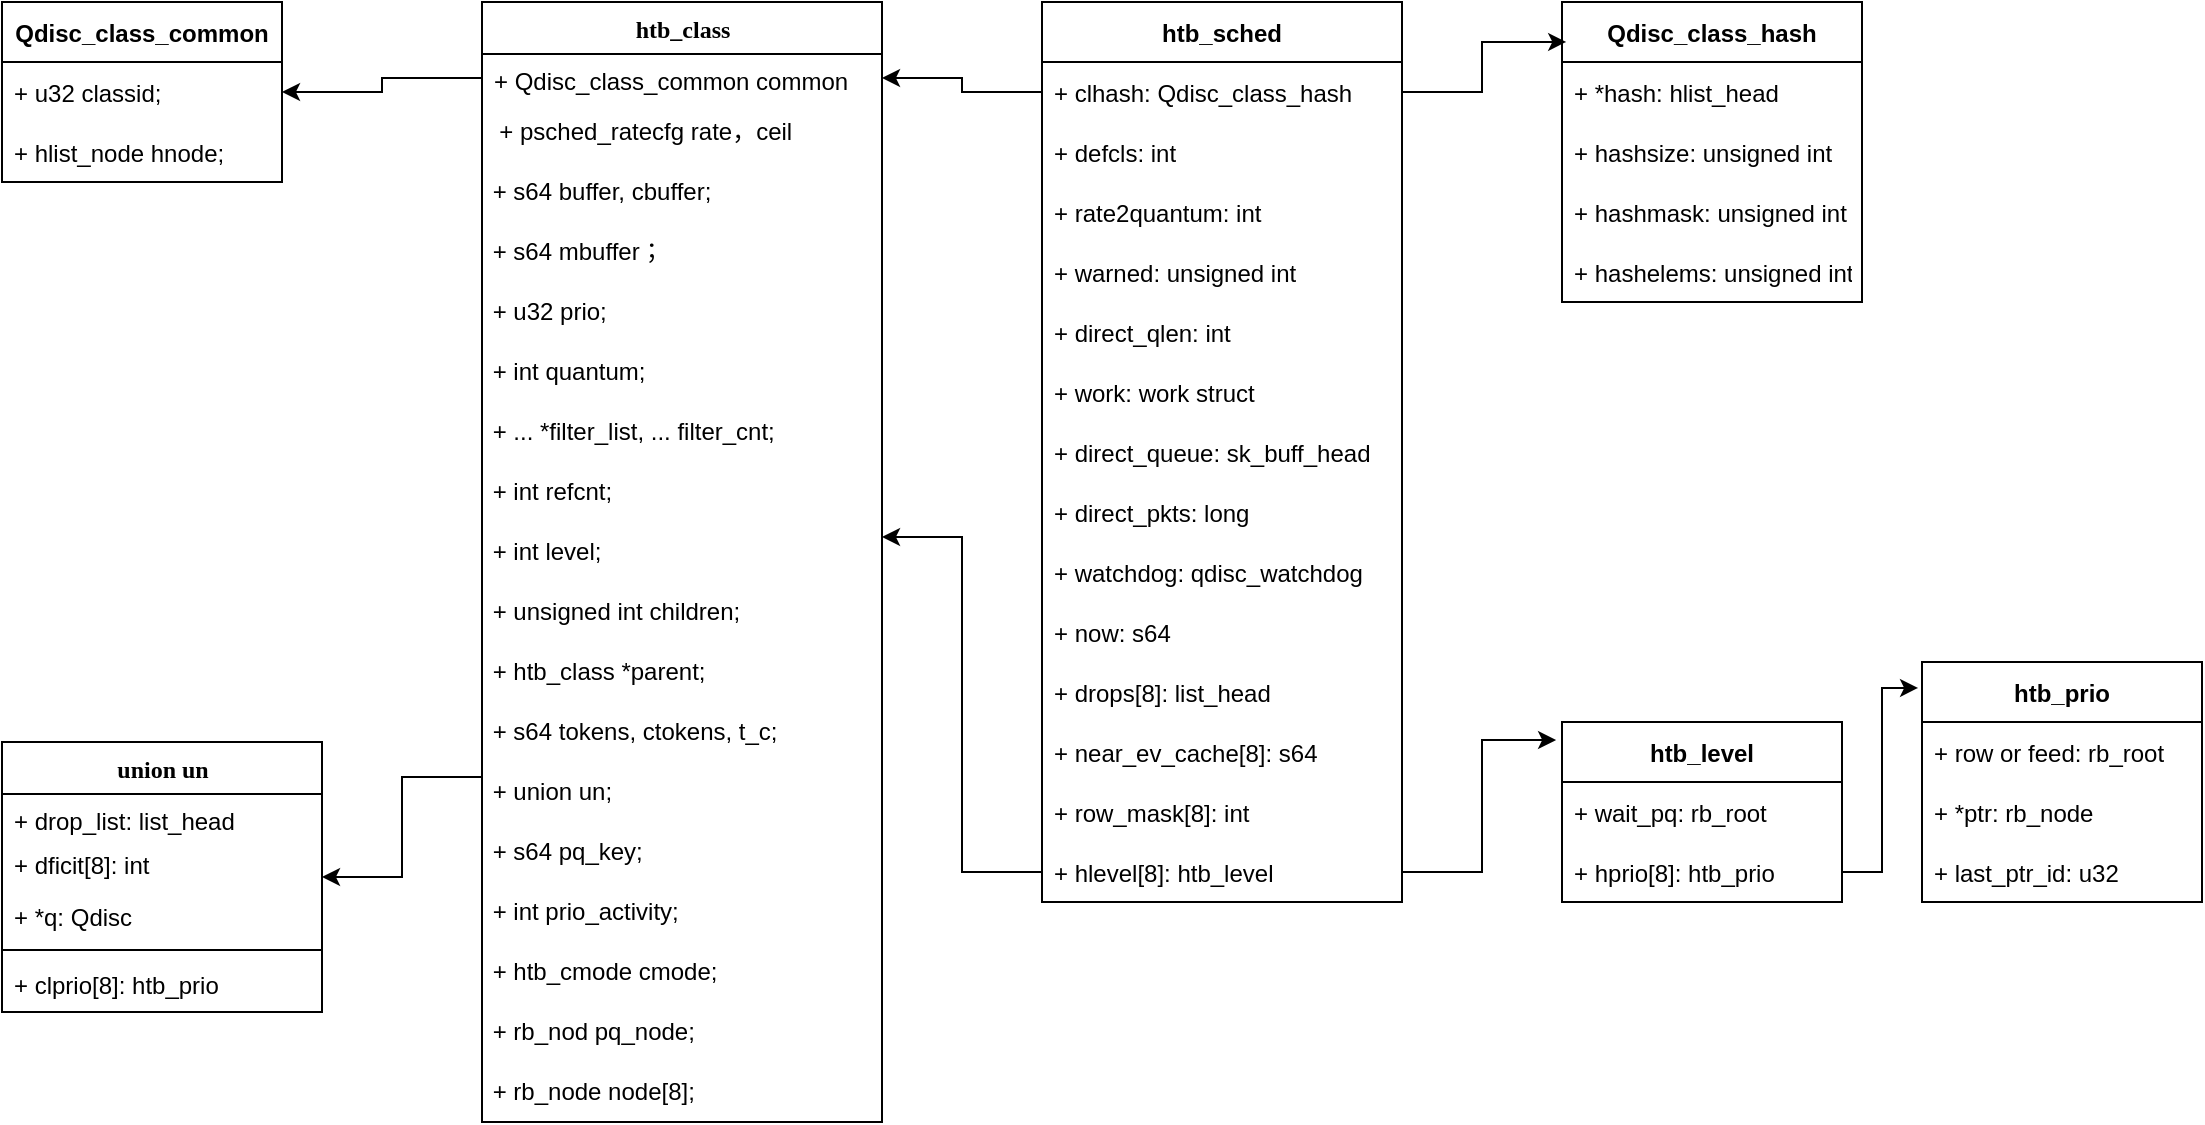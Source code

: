 <mxfile version="16.4.7" type="github">
  <diagram name="Page-1" id="6133507b-19e7-1e82-6fc7-422aa6c4b21f">
    <mxGraphModel dx="2522" dy="762" grid="1" gridSize="10" guides="1" tooltips="1" connect="1" arrows="1" fold="1" page="1" pageScale="1" pageWidth="1100" pageHeight="850" background="none" math="0" shadow="0">
      <root>
        <mxCell id="0" />
        <mxCell id="1" parent="0" />
        <mxCell id="78961159f06e98e8-17" value="htb_class" style="swimlane;html=1;fontStyle=1;align=center;verticalAlign=top;childLayout=stackLayout;horizontal=1;startSize=26;horizontalStack=0;resizeParent=1;resizeLast=0;collapsible=1;marginBottom=0;swimlaneFillColor=#ffffff;rounded=0;shadow=0;comic=0;labelBackgroundColor=none;strokeWidth=1;fillColor=none;fontFamily=Verdana;fontSize=12" parent="1" vertex="1">
          <mxGeometry x="180" y="90" width="200" height="560" as="geometry">
            <mxRectangle x="35" y="132" width="100" height="26" as="alternateBounds" />
          </mxGeometry>
        </mxCell>
        <object label="+ Qdisc_class_common common" id="78961159f06e98e8-24">
          <mxCell style="text;html=1;strokeColor=none;fillColor=none;align=left;verticalAlign=top;spacingLeft=4;spacingRight=4;whiteSpace=wrap;overflow=hidden;rotatable=0;points=[[0,0.5],[1,0.5]];portConstraint=eastwest;" parent="78961159f06e98e8-17" vertex="1">
            <mxGeometry y="26" width="200" height="24" as="geometry" />
          </mxCell>
        </object>
        <mxCell id="9ZVeMfdU3DixLRUunx6z-6" value="&amp;nbsp; + psched_ratecfg	rate，ceil" style="text;html=1;strokeColor=none;fillColor=none;align=left;verticalAlign=middle;whiteSpace=wrap;rounded=0;" vertex="1" parent="78961159f06e98e8-17">
          <mxGeometry y="50" width="200" height="30" as="geometry" />
        </mxCell>
        <mxCell id="9ZVeMfdU3DixLRUunx6z-14" value="&lt;div&gt;&lt;span&gt;&amp;nbsp;+ s64&lt;/span&gt;&lt;span&gt;			&lt;/span&gt;&lt;span&gt;buffer, cbuffer;&lt;/span&gt;&lt;/div&gt;" style="text;html=1;strokeColor=none;fillColor=none;align=left;verticalAlign=middle;whiteSpace=wrap;rounded=0;" vertex="1" parent="78961159f06e98e8-17">
          <mxGeometry y="80" width="200" height="30" as="geometry" />
        </mxCell>
        <mxCell id="9ZVeMfdU3DixLRUunx6z-15" value="&amp;nbsp;+ s64&amp;nbsp;mbuffer；" style="text;html=1;strokeColor=none;fillColor=none;align=left;verticalAlign=middle;whiteSpace=wrap;rounded=0;" vertex="1" parent="78961159f06e98e8-17">
          <mxGeometry y="110" width="200" height="30" as="geometry" />
        </mxCell>
        <mxCell id="9ZVeMfdU3DixLRUunx6z-16" value="&amp;nbsp;+ u32&lt;span&gt;			&lt;/span&gt;prio;" style="text;html=1;strokeColor=none;fillColor=none;align=left;verticalAlign=middle;whiteSpace=wrap;rounded=0;" vertex="1" parent="78961159f06e98e8-17">
          <mxGeometry y="140" width="200" height="30" as="geometry" />
        </mxCell>
        <mxCell id="9ZVeMfdU3DixLRUunx6z-19" value="&amp;nbsp;+ int&lt;span&gt;			&lt;/span&gt;quantum;" style="text;html=1;strokeColor=none;fillColor=none;align=left;verticalAlign=middle;whiteSpace=wrap;rounded=0;" vertex="1" parent="78961159f06e98e8-17">
          <mxGeometry y="170" width="200" height="30" as="geometry" />
        </mxCell>
        <mxCell id="9ZVeMfdU3DixLRUunx6z-26" value="&amp;nbsp;+ ... *filter_list, ... filter_cnt;" style="text;html=1;strokeColor=none;fillColor=none;align=left;verticalAlign=middle;whiteSpace=wrap;rounded=0;" vertex="1" parent="78961159f06e98e8-17">
          <mxGeometry y="200" width="200" height="30" as="geometry" />
        </mxCell>
        <mxCell id="9ZVeMfdU3DixLRUunx6z-27" value="&amp;nbsp;+ int&lt;span&gt;			&lt;/span&gt;refcnt;" style="text;html=1;strokeColor=none;fillColor=none;align=left;verticalAlign=middle;whiteSpace=wrap;rounded=0;" vertex="1" parent="78961159f06e98e8-17">
          <mxGeometry y="230" width="200" height="30" as="geometry" />
        </mxCell>
        <mxCell id="9ZVeMfdU3DixLRUunx6z-28" value="&amp;nbsp;+ int&lt;span&gt;&amp;nbsp;level&lt;/span&gt;;" style="text;html=1;strokeColor=none;fillColor=none;align=left;verticalAlign=middle;whiteSpace=wrap;rounded=0;" vertex="1" parent="78961159f06e98e8-17">
          <mxGeometry y="260" width="200" height="30" as="geometry" />
        </mxCell>
        <mxCell id="9ZVeMfdU3DixLRUunx6z-29" value="&amp;nbsp;+ unsigned int&lt;span&gt;&amp;nbsp;children&lt;/span&gt;;" style="text;html=1;strokeColor=none;fillColor=none;align=left;verticalAlign=middle;whiteSpace=wrap;rounded=0;" vertex="1" parent="78961159f06e98e8-17">
          <mxGeometry y="290" width="200" height="30" as="geometry" />
        </mxCell>
        <mxCell id="9ZVeMfdU3DixLRUunx6z-30" value="&amp;nbsp;+ htb_class *parent;" style="text;html=1;strokeColor=none;fillColor=none;align=left;verticalAlign=middle;whiteSpace=wrap;rounded=0;" vertex="1" parent="78961159f06e98e8-17">
          <mxGeometry y="320" width="200" height="30" as="geometry" />
        </mxCell>
        <mxCell id="9ZVeMfdU3DixLRUunx6z-31" value="&amp;nbsp;+ s64 tokens, ctokens, t_c;" style="text;html=1;strokeColor=none;fillColor=none;align=left;verticalAlign=middle;whiteSpace=wrap;rounded=0;" vertex="1" parent="78961159f06e98e8-17">
          <mxGeometry y="350" width="200" height="30" as="geometry" />
        </mxCell>
        <mxCell id="9ZVeMfdU3DixLRUunx6z-32" value="&amp;nbsp;+ union un;" style="text;html=1;strokeColor=none;fillColor=none;align=left;verticalAlign=middle;whiteSpace=wrap;rounded=0;" vertex="1" parent="78961159f06e98e8-17">
          <mxGeometry y="380" width="200" height="30" as="geometry" />
        </mxCell>
        <mxCell id="9ZVeMfdU3DixLRUunx6z-45" value="&amp;nbsp;+ s64 pq_key;" style="text;html=1;strokeColor=none;fillColor=none;align=left;verticalAlign=middle;whiteSpace=wrap;rounded=0;" vertex="1" parent="78961159f06e98e8-17">
          <mxGeometry y="410" width="200" height="30" as="geometry" />
        </mxCell>
        <mxCell id="9ZVeMfdU3DixLRUunx6z-48" value="&amp;nbsp;+ int prio_activity;" style="text;html=1;strokeColor=none;fillColor=none;align=left;verticalAlign=middle;whiteSpace=wrap;rounded=0;" vertex="1" parent="78961159f06e98e8-17">
          <mxGeometry y="440" width="200" height="30" as="geometry" />
        </mxCell>
        <mxCell id="9ZVeMfdU3DixLRUunx6z-49" value="&amp;nbsp;+ htb_cmode cmode;" style="text;html=1;strokeColor=none;fillColor=none;align=left;verticalAlign=middle;whiteSpace=wrap;rounded=0;" vertex="1" parent="78961159f06e98e8-17">
          <mxGeometry y="470" width="200" height="30" as="geometry" />
        </mxCell>
        <mxCell id="9ZVeMfdU3DixLRUunx6z-50" value="&amp;nbsp;+ rb_nod pq_node;" style="text;html=1;strokeColor=none;fillColor=none;align=left;verticalAlign=middle;whiteSpace=wrap;rounded=0;" vertex="1" parent="78961159f06e98e8-17">
          <mxGeometry y="500" width="200" height="30" as="geometry" />
        </mxCell>
        <mxCell id="9ZVeMfdU3DixLRUunx6z-51" value="&amp;nbsp;+ rb_node node[8];" style="text;html=1;strokeColor=none;fillColor=none;align=left;verticalAlign=middle;whiteSpace=wrap;rounded=0;" vertex="1" parent="78961159f06e98e8-17">
          <mxGeometry y="530" width="200" height="30" as="geometry" />
        </mxCell>
        <mxCell id="9ZVeMfdU3DixLRUunx6z-20" value="Qdisc_class_common" style="swimlane;fontStyle=1;childLayout=stackLayout;horizontal=1;startSize=30;horizontalStack=0;resizeParent=1;resizeParentMax=0;resizeLast=0;collapsible=1;marginBottom=0;" vertex="1" parent="1">
          <mxGeometry x="-60" y="90" width="140" height="90" as="geometry" />
        </mxCell>
        <mxCell id="9ZVeMfdU3DixLRUunx6z-21" value="+ u32			classid;" style="text;strokeColor=none;fillColor=none;align=left;verticalAlign=middle;spacingLeft=4;spacingRight=4;overflow=hidden;points=[[0,0.5],[1,0.5]];portConstraint=eastwest;rotatable=0;" vertex="1" parent="9ZVeMfdU3DixLRUunx6z-20">
          <mxGeometry y="30" width="140" height="30" as="geometry" />
        </mxCell>
        <mxCell id="9ZVeMfdU3DixLRUunx6z-22" value="+ hlist_node	hnode;" style="text;strokeColor=none;fillColor=none;align=left;verticalAlign=middle;spacingLeft=4;spacingRight=4;overflow=hidden;points=[[0,0.5],[1,0.5]];portConstraint=eastwest;rotatable=0;" vertex="1" parent="9ZVeMfdU3DixLRUunx6z-20">
          <mxGeometry y="60" width="140" height="30" as="geometry" />
        </mxCell>
        <mxCell id="9ZVeMfdU3DixLRUunx6z-37" value="union un" style="swimlane;html=1;fontStyle=1;align=center;verticalAlign=top;childLayout=stackLayout;horizontal=1;startSize=26;horizontalStack=0;resizeParent=1;resizeLast=0;collapsible=1;marginBottom=0;swimlaneFillColor=#ffffff;rounded=0;shadow=0;comic=0;labelBackgroundColor=none;strokeWidth=1;fillColor=none;fontFamily=Verdana;fontSize=12" vertex="1" parent="1">
          <mxGeometry x="-60" y="460" width="160" height="135" as="geometry" />
        </mxCell>
        <mxCell id="9ZVeMfdU3DixLRUunx6z-38" value="+ drop_list: list_head" style="text;html=1;strokeColor=none;fillColor=none;align=left;verticalAlign=top;spacingLeft=4;spacingRight=4;whiteSpace=wrap;overflow=hidden;rotatable=0;points=[[0,0.5],[1,0.5]];portConstraint=eastwest;" vertex="1" parent="9ZVeMfdU3DixLRUunx6z-37">
          <mxGeometry y="26" width="160" height="22" as="geometry" />
        </mxCell>
        <mxCell id="9ZVeMfdU3DixLRUunx6z-39" value="+ dficit[8]: int" style="text;html=1;strokeColor=none;fillColor=none;align=left;verticalAlign=top;spacingLeft=4;spacingRight=4;whiteSpace=wrap;overflow=hidden;rotatable=0;points=[[0,0.5],[1,0.5]];portConstraint=eastwest;" vertex="1" parent="9ZVeMfdU3DixLRUunx6z-37">
          <mxGeometry y="48" width="160" height="26" as="geometry" />
        </mxCell>
        <mxCell id="9ZVeMfdU3DixLRUunx6z-43" value="+ *q: Qdisc" style="text;html=1;strokeColor=none;fillColor=none;align=left;verticalAlign=top;spacingLeft=4;spacingRight=4;whiteSpace=wrap;overflow=hidden;rotatable=0;points=[[0,0.5],[1,0.5]];portConstraint=eastwest;" vertex="1" parent="9ZVeMfdU3DixLRUunx6z-37">
          <mxGeometry y="74" width="160" height="26" as="geometry" />
        </mxCell>
        <mxCell id="9ZVeMfdU3DixLRUunx6z-40" value="" style="line;html=1;strokeWidth=1;fillColor=none;align=left;verticalAlign=middle;spacingTop=-1;spacingLeft=3;spacingRight=3;rotatable=0;labelPosition=right;points=[];portConstraint=eastwest;" vertex="1" parent="9ZVeMfdU3DixLRUunx6z-37">
          <mxGeometry y="100" width="160" height="8" as="geometry" />
        </mxCell>
        <mxCell id="9ZVeMfdU3DixLRUunx6z-41" value="+ clprio[8]: htb_prio" style="text;html=1;strokeColor=none;fillColor=none;align=left;verticalAlign=top;spacingLeft=4;spacingRight=4;whiteSpace=wrap;overflow=hidden;rotatable=0;points=[[0,0.5],[1,0.5]];portConstraint=eastwest;" vertex="1" parent="9ZVeMfdU3DixLRUunx6z-37">
          <mxGeometry y="108" width="160" height="26" as="geometry" />
        </mxCell>
        <mxCell id="9ZVeMfdU3DixLRUunx6z-52" value="htb_level" style="swimlane;fontStyle=1;childLayout=stackLayout;horizontal=1;startSize=30;horizontalStack=0;resizeParent=1;resizeParentMax=0;resizeLast=0;collapsible=1;marginBottom=0;" vertex="1" parent="1">
          <mxGeometry x="720" y="450" width="140" height="90" as="geometry" />
        </mxCell>
        <mxCell id="9ZVeMfdU3DixLRUunx6z-53" value="+ wait_pq: rb_root" style="text;strokeColor=none;fillColor=none;align=left;verticalAlign=middle;spacingLeft=4;spacingRight=4;overflow=hidden;points=[[0,0.5],[1,0.5]];portConstraint=eastwest;rotatable=0;" vertex="1" parent="9ZVeMfdU3DixLRUunx6z-52">
          <mxGeometry y="30" width="140" height="30" as="geometry" />
        </mxCell>
        <mxCell id="9ZVeMfdU3DixLRUunx6z-54" value="+ hprio[8]: htb_prio" style="text;strokeColor=none;fillColor=none;align=left;verticalAlign=middle;spacingLeft=4;spacingRight=4;overflow=hidden;points=[[0,0.5],[1,0.5]];portConstraint=eastwest;rotatable=0;" vertex="1" parent="9ZVeMfdU3DixLRUunx6z-52">
          <mxGeometry y="60" width="140" height="30" as="geometry" />
        </mxCell>
        <mxCell id="9ZVeMfdU3DixLRUunx6z-56" value="htb_prio" style="swimlane;fontStyle=1;childLayout=stackLayout;horizontal=1;startSize=30;horizontalStack=0;resizeParent=1;resizeParentMax=0;resizeLast=0;collapsible=1;marginBottom=0;" vertex="1" parent="1">
          <mxGeometry x="900" y="420" width="140" height="120" as="geometry" />
        </mxCell>
        <mxCell id="9ZVeMfdU3DixLRUunx6z-57" value="+ row or feed: rb_root" style="text;strokeColor=none;fillColor=none;align=left;verticalAlign=middle;spacingLeft=4;spacingRight=4;overflow=hidden;points=[[0,0.5],[1,0.5]];portConstraint=eastwest;rotatable=0;" vertex="1" parent="9ZVeMfdU3DixLRUunx6z-56">
          <mxGeometry y="30" width="140" height="30" as="geometry" />
        </mxCell>
        <mxCell id="9ZVeMfdU3DixLRUunx6z-58" value="+ *ptr: rb_node" style="text;strokeColor=none;fillColor=none;align=left;verticalAlign=middle;spacingLeft=4;spacingRight=4;overflow=hidden;points=[[0,0.5],[1,0.5]];portConstraint=eastwest;rotatable=0;" vertex="1" parent="9ZVeMfdU3DixLRUunx6z-56">
          <mxGeometry y="60" width="140" height="30" as="geometry" />
        </mxCell>
        <mxCell id="9ZVeMfdU3DixLRUunx6z-59" value="+ last_ptr_id: u32" style="text;strokeColor=none;fillColor=none;align=left;verticalAlign=middle;spacingLeft=4;spacingRight=4;overflow=hidden;points=[[0,0.5],[1,0.5]];portConstraint=eastwest;rotatable=0;" vertex="1" parent="9ZVeMfdU3DixLRUunx6z-56">
          <mxGeometry y="90" width="140" height="30" as="geometry" />
        </mxCell>
        <mxCell id="9ZVeMfdU3DixLRUunx6z-60" style="edgeStyle=orthogonalEdgeStyle;rounded=0;orthogonalLoop=1;jettySize=auto;html=1;exitX=1;exitY=0.5;exitDx=0;exitDy=0;entryX=-0.014;entryY=0.108;entryDx=0;entryDy=0;entryPerimeter=0;" edge="1" parent="1" source="9ZVeMfdU3DixLRUunx6z-54" target="9ZVeMfdU3DixLRUunx6z-56">
          <mxGeometry relative="1" as="geometry" />
        </mxCell>
        <mxCell id="9ZVeMfdU3DixLRUunx6z-61" value="htb_sched" style="swimlane;fontStyle=1;childLayout=stackLayout;horizontal=1;startSize=30;horizontalStack=0;resizeParent=1;resizeParentMax=0;resizeLast=0;collapsible=1;marginBottom=0;" vertex="1" parent="1">
          <mxGeometry x="460" y="90" width="180" height="450" as="geometry" />
        </mxCell>
        <mxCell id="9ZVeMfdU3DixLRUunx6z-62" value="+ clhash: Qdisc_class_hash" style="text;strokeColor=none;fillColor=none;align=left;verticalAlign=middle;spacingLeft=4;spacingRight=4;overflow=hidden;points=[[0,0.5],[1,0.5]];portConstraint=eastwest;rotatable=0;" vertex="1" parent="9ZVeMfdU3DixLRUunx6z-61">
          <mxGeometry y="30" width="180" height="30" as="geometry" />
        </mxCell>
        <mxCell id="9ZVeMfdU3DixLRUunx6z-63" value="+ defcls: int" style="text;strokeColor=none;fillColor=none;align=left;verticalAlign=middle;spacingLeft=4;spacingRight=4;overflow=hidden;points=[[0,0.5],[1,0.5]];portConstraint=eastwest;rotatable=0;" vertex="1" parent="9ZVeMfdU3DixLRUunx6z-61">
          <mxGeometry y="60" width="180" height="30" as="geometry" />
        </mxCell>
        <mxCell id="9ZVeMfdU3DixLRUunx6z-64" value="+ rate2quantum: int" style="text;strokeColor=none;fillColor=none;align=left;verticalAlign=middle;spacingLeft=4;spacingRight=4;overflow=hidden;points=[[0,0.5],[1,0.5]];portConstraint=eastwest;rotatable=0;" vertex="1" parent="9ZVeMfdU3DixLRUunx6z-61">
          <mxGeometry y="90" width="180" height="30" as="geometry" />
        </mxCell>
        <mxCell id="9ZVeMfdU3DixLRUunx6z-66" value="+ warned: unsigned int" style="text;strokeColor=none;fillColor=none;align=left;verticalAlign=middle;spacingLeft=4;spacingRight=4;overflow=hidden;points=[[0,0.5],[1,0.5]];portConstraint=eastwest;rotatable=0;" vertex="1" parent="9ZVeMfdU3DixLRUunx6z-61">
          <mxGeometry y="120" width="180" height="30" as="geometry" />
        </mxCell>
        <mxCell id="9ZVeMfdU3DixLRUunx6z-67" value="+ direct_qlen: int" style="text;strokeColor=none;fillColor=none;align=left;verticalAlign=middle;spacingLeft=4;spacingRight=4;overflow=hidden;points=[[0,0.5],[1,0.5]];portConstraint=eastwest;rotatable=0;" vertex="1" parent="9ZVeMfdU3DixLRUunx6z-61">
          <mxGeometry y="150" width="180" height="30" as="geometry" />
        </mxCell>
        <mxCell id="9ZVeMfdU3DixLRUunx6z-68" value="+ work: work struct" style="text;strokeColor=none;fillColor=none;align=left;verticalAlign=middle;spacingLeft=4;spacingRight=4;overflow=hidden;points=[[0,0.5],[1,0.5]];portConstraint=eastwest;rotatable=0;" vertex="1" parent="9ZVeMfdU3DixLRUunx6z-61">
          <mxGeometry y="180" width="180" height="30" as="geometry" />
        </mxCell>
        <mxCell id="9ZVeMfdU3DixLRUunx6z-69" value="+ direct_queue: sk_buff_head" style="text;strokeColor=none;fillColor=none;align=left;verticalAlign=middle;spacingLeft=4;spacingRight=4;overflow=hidden;points=[[0,0.5],[1,0.5]];portConstraint=eastwest;rotatable=0;" vertex="1" parent="9ZVeMfdU3DixLRUunx6z-61">
          <mxGeometry y="210" width="180" height="30" as="geometry" />
        </mxCell>
        <mxCell id="9ZVeMfdU3DixLRUunx6z-72" value="+ direct_pkts: long" style="text;strokeColor=none;fillColor=none;align=left;verticalAlign=middle;spacingLeft=4;spacingRight=4;overflow=hidden;points=[[0,0.5],[1,0.5]];portConstraint=eastwest;rotatable=0;" vertex="1" parent="9ZVeMfdU3DixLRUunx6z-61">
          <mxGeometry y="240" width="180" height="30" as="geometry" />
        </mxCell>
        <mxCell id="9ZVeMfdU3DixLRUunx6z-73" value="+ watchdog: qdisc_watchdog" style="text;strokeColor=none;fillColor=none;align=left;verticalAlign=middle;spacingLeft=4;spacingRight=4;overflow=hidden;points=[[0,0.5],[1,0.5]];portConstraint=eastwest;rotatable=0;" vertex="1" parent="9ZVeMfdU3DixLRUunx6z-61">
          <mxGeometry y="270" width="180" height="30" as="geometry" />
        </mxCell>
        <mxCell id="9ZVeMfdU3DixLRUunx6z-74" value="+ now: s64" style="text;strokeColor=none;fillColor=none;align=left;verticalAlign=middle;spacingLeft=4;spacingRight=4;overflow=hidden;points=[[0,0.5],[1,0.5]];portConstraint=eastwest;rotatable=0;" vertex="1" parent="9ZVeMfdU3DixLRUunx6z-61">
          <mxGeometry y="300" width="180" height="30" as="geometry" />
        </mxCell>
        <mxCell id="9ZVeMfdU3DixLRUunx6z-75" value="+ drops[8]: list_head" style="text;strokeColor=none;fillColor=none;align=left;verticalAlign=middle;spacingLeft=4;spacingRight=4;overflow=hidden;points=[[0,0.5],[1,0.5]];portConstraint=eastwest;rotatable=0;" vertex="1" parent="9ZVeMfdU3DixLRUunx6z-61">
          <mxGeometry y="330" width="180" height="30" as="geometry" />
        </mxCell>
        <mxCell id="9ZVeMfdU3DixLRUunx6z-76" value="+ near_ev_cache[8]: s64" style="text;strokeColor=none;fillColor=none;align=left;verticalAlign=middle;spacingLeft=4;spacingRight=4;overflow=hidden;points=[[0,0.5],[1,0.5]];portConstraint=eastwest;rotatable=0;" vertex="1" parent="9ZVeMfdU3DixLRUunx6z-61">
          <mxGeometry y="360" width="180" height="30" as="geometry" />
        </mxCell>
        <mxCell id="9ZVeMfdU3DixLRUunx6z-77" value="+ row_mask[8]: int" style="text;strokeColor=none;fillColor=none;align=left;verticalAlign=middle;spacingLeft=4;spacingRight=4;overflow=hidden;points=[[0,0.5],[1,0.5]];portConstraint=eastwest;rotatable=0;" vertex="1" parent="9ZVeMfdU3DixLRUunx6z-61">
          <mxGeometry y="390" width="180" height="30" as="geometry" />
        </mxCell>
        <mxCell id="9ZVeMfdU3DixLRUunx6z-78" value="+ hlevel[8]: htb_level" style="text;strokeColor=none;fillColor=none;align=left;verticalAlign=middle;spacingLeft=4;spacingRight=4;overflow=hidden;points=[[0,0.5],[1,0.5]];portConstraint=eastwest;rotatable=0;" vertex="1" parent="9ZVeMfdU3DixLRUunx6z-61">
          <mxGeometry y="420" width="180" height="30" as="geometry" />
        </mxCell>
        <mxCell id="9ZVeMfdU3DixLRUunx6z-80" style="edgeStyle=orthogonalEdgeStyle;rounded=0;orthogonalLoop=1;jettySize=auto;html=1;exitX=1;exitY=0.5;exitDx=0;exitDy=0;entryX=-0.021;entryY=0.1;entryDx=0;entryDy=0;entryPerimeter=0;" edge="1" parent="1" source="9ZVeMfdU3DixLRUunx6z-78" target="9ZVeMfdU3DixLRUunx6z-52">
          <mxGeometry relative="1" as="geometry" />
        </mxCell>
        <mxCell id="9ZVeMfdU3DixLRUunx6z-81" value="Qdisc_class_hash" style="swimlane;fontStyle=1;childLayout=stackLayout;horizontal=1;startSize=30;horizontalStack=0;resizeParent=1;resizeParentMax=0;resizeLast=0;collapsible=1;marginBottom=0;" vertex="1" parent="1">
          <mxGeometry x="720" y="90" width="150" height="150" as="geometry" />
        </mxCell>
        <mxCell id="9ZVeMfdU3DixLRUunx6z-82" value="+ *hash: hlist_head" style="text;strokeColor=none;fillColor=none;align=left;verticalAlign=middle;spacingLeft=4;spacingRight=4;overflow=hidden;points=[[0,0.5],[1,0.5]];portConstraint=eastwest;rotatable=0;" vertex="1" parent="9ZVeMfdU3DixLRUunx6z-81">
          <mxGeometry y="30" width="150" height="30" as="geometry" />
        </mxCell>
        <mxCell id="9ZVeMfdU3DixLRUunx6z-83" value="+ hashsize: unsigned int" style="text;strokeColor=none;fillColor=none;align=left;verticalAlign=middle;spacingLeft=4;spacingRight=4;overflow=hidden;points=[[0,0.5],[1,0.5]];portConstraint=eastwest;rotatable=0;" vertex="1" parent="9ZVeMfdU3DixLRUunx6z-81">
          <mxGeometry y="60" width="150" height="30" as="geometry" />
        </mxCell>
        <mxCell id="9ZVeMfdU3DixLRUunx6z-84" value="+ hashmask: unsigned int" style="text;strokeColor=none;fillColor=none;align=left;verticalAlign=middle;spacingLeft=4;spacingRight=4;overflow=hidden;points=[[0,0.5],[1,0.5]];portConstraint=eastwest;rotatable=0;" vertex="1" parent="9ZVeMfdU3DixLRUunx6z-81">
          <mxGeometry y="90" width="150" height="30" as="geometry" />
        </mxCell>
        <mxCell id="9ZVeMfdU3DixLRUunx6z-85" value="+ hashelems: unsigned int" style="text;strokeColor=none;fillColor=none;align=left;verticalAlign=middle;spacingLeft=4;spacingRight=4;overflow=hidden;points=[[0,0.5],[1,0.5]];portConstraint=eastwest;rotatable=0;" vertex="1" parent="9ZVeMfdU3DixLRUunx6z-81">
          <mxGeometry y="120" width="150" height="30" as="geometry" />
        </mxCell>
        <mxCell id="9ZVeMfdU3DixLRUunx6z-86" style="edgeStyle=orthogonalEdgeStyle;rounded=0;orthogonalLoop=1;jettySize=auto;html=1;exitX=1;exitY=0.5;exitDx=0;exitDy=0;entryX=0.014;entryY=0.133;entryDx=0;entryDy=0;entryPerimeter=0;" edge="1" parent="1" source="9ZVeMfdU3DixLRUunx6z-62" target="9ZVeMfdU3DixLRUunx6z-81">
          <mxGeometry relative="1" as="geometry" />
        </mxCell>
        <mxCell id="9ZVeMfdU3DixLRUunx6z-88" style="edgeStyle=orthogonalEdgeStyle;rounded=0;orthogonalLoop=1;jettySize=auto;html=1;exitX=0;exitY=0.25;exitDx=0;exitDy=0;" edge="1" parent="1" source="9ZVeMfdU3DixLRUunx6z-32" target="9ZVeMfdU3DixLRUunx6z-37">
          <mxGeometry relative="1" as="geometry" />
        </mxCell>
        <mxCell id="9ZVeMfdU3DixLRUunx6z-89" style="edgeStyle=orthogonalEdgeStyle;rounded=0;orthogonalLoop=1;jettySize=auto;html=1;exitX=0;exitY=0.5;exitDx=0;exitDy=0;" edge="1" parent="1" source="78961159f06e98e8-24" target="9ZVeMfdU3DixLRUunx6z-21">
          <mxGeometry relative="1" as="geometry" />
        </mxCell>
        <mxCell id="9ZVeMfdU3DixLRUunx6z-90" style="edgeStyle=orthogonalEdgeStyle;rounded=0;orthogonalLoop=1;jettySize=auto;html=1;exitX=0;exitY=0.5;exitDx=0;exitDy=0;entryX=1;entryY=0.25;entryDx=0;entryDy=0;" edge="1" parent="1" source="9ZVeMfdU3DixLRUunx6z-78" target="9ZVeMfdU3DixLRUunx6z-28">
          <mxGeometry relative="1" as="geometry" />
        </mxCell>
        <mxCell id="9ZVeMfdU3DixLRUunx6z-91" style="edgeStyle=orthogonalEdgeStyle;rounded=0;orthogonalLoop=1;jettySize=auto;html=1;exitX=0;exitY=0.5;exitDx=0;exitDy=0;entryX=1;entryY=0.5;entryDx=0;entryDy=0;" edge="1" parent="1" source="9ZVeMfdU3DixLRUunx6z-62" target="78961159f06e98e8-24">
          <mxGeometry relative="1" as="geometry" />
        </mxCell>
      </root>
    </mxGraphModel>
  </diagram>
</mxfile>
